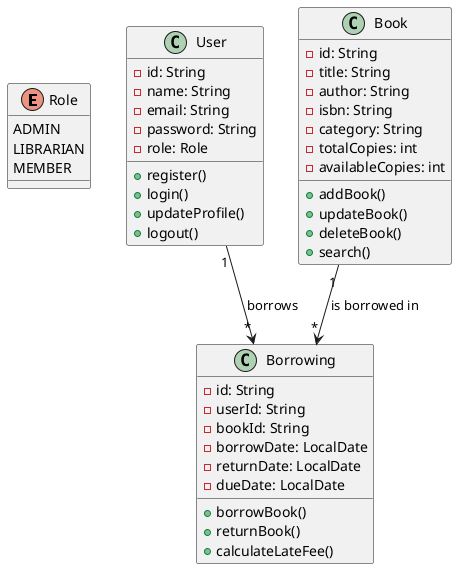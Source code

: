 @startuml
' ENUM FOR USER ROLE
enum Role {
  ADMIN
  LIBRARIAN
  MEMBER
}

' USER ENTITY
class User {
  - id: String
  - name: String
  - email: String
  - password: String
  - role: Role
  + register()
  + login()
  + updateProfile()
  + logout()
}

' BOOK ENTITY
class Book {
  - id: String
  - title: String
  - author: String
  - isbn: String
  - category: String
  - totalCopies: int
  - availableCopies: int
  + addBook()
  + updateBook()
  + deleteBook()
  + search()
}

' BORROWING ENTITY
class Borrowing {
  - id: String
  - userId: String
  - bookId: String
  - borrowDate: LocalDate
  - returnDate: LocalDate
  - dueDate: LocalDate
  + borrowBook()
  + returnBook()
  + calculateLateFee()
}

' RELATIONSHIPS
User "1" --> "*" Borrowing : borrows
Book "1" --> "*" Borrowing : is borrowed in

@enduml
